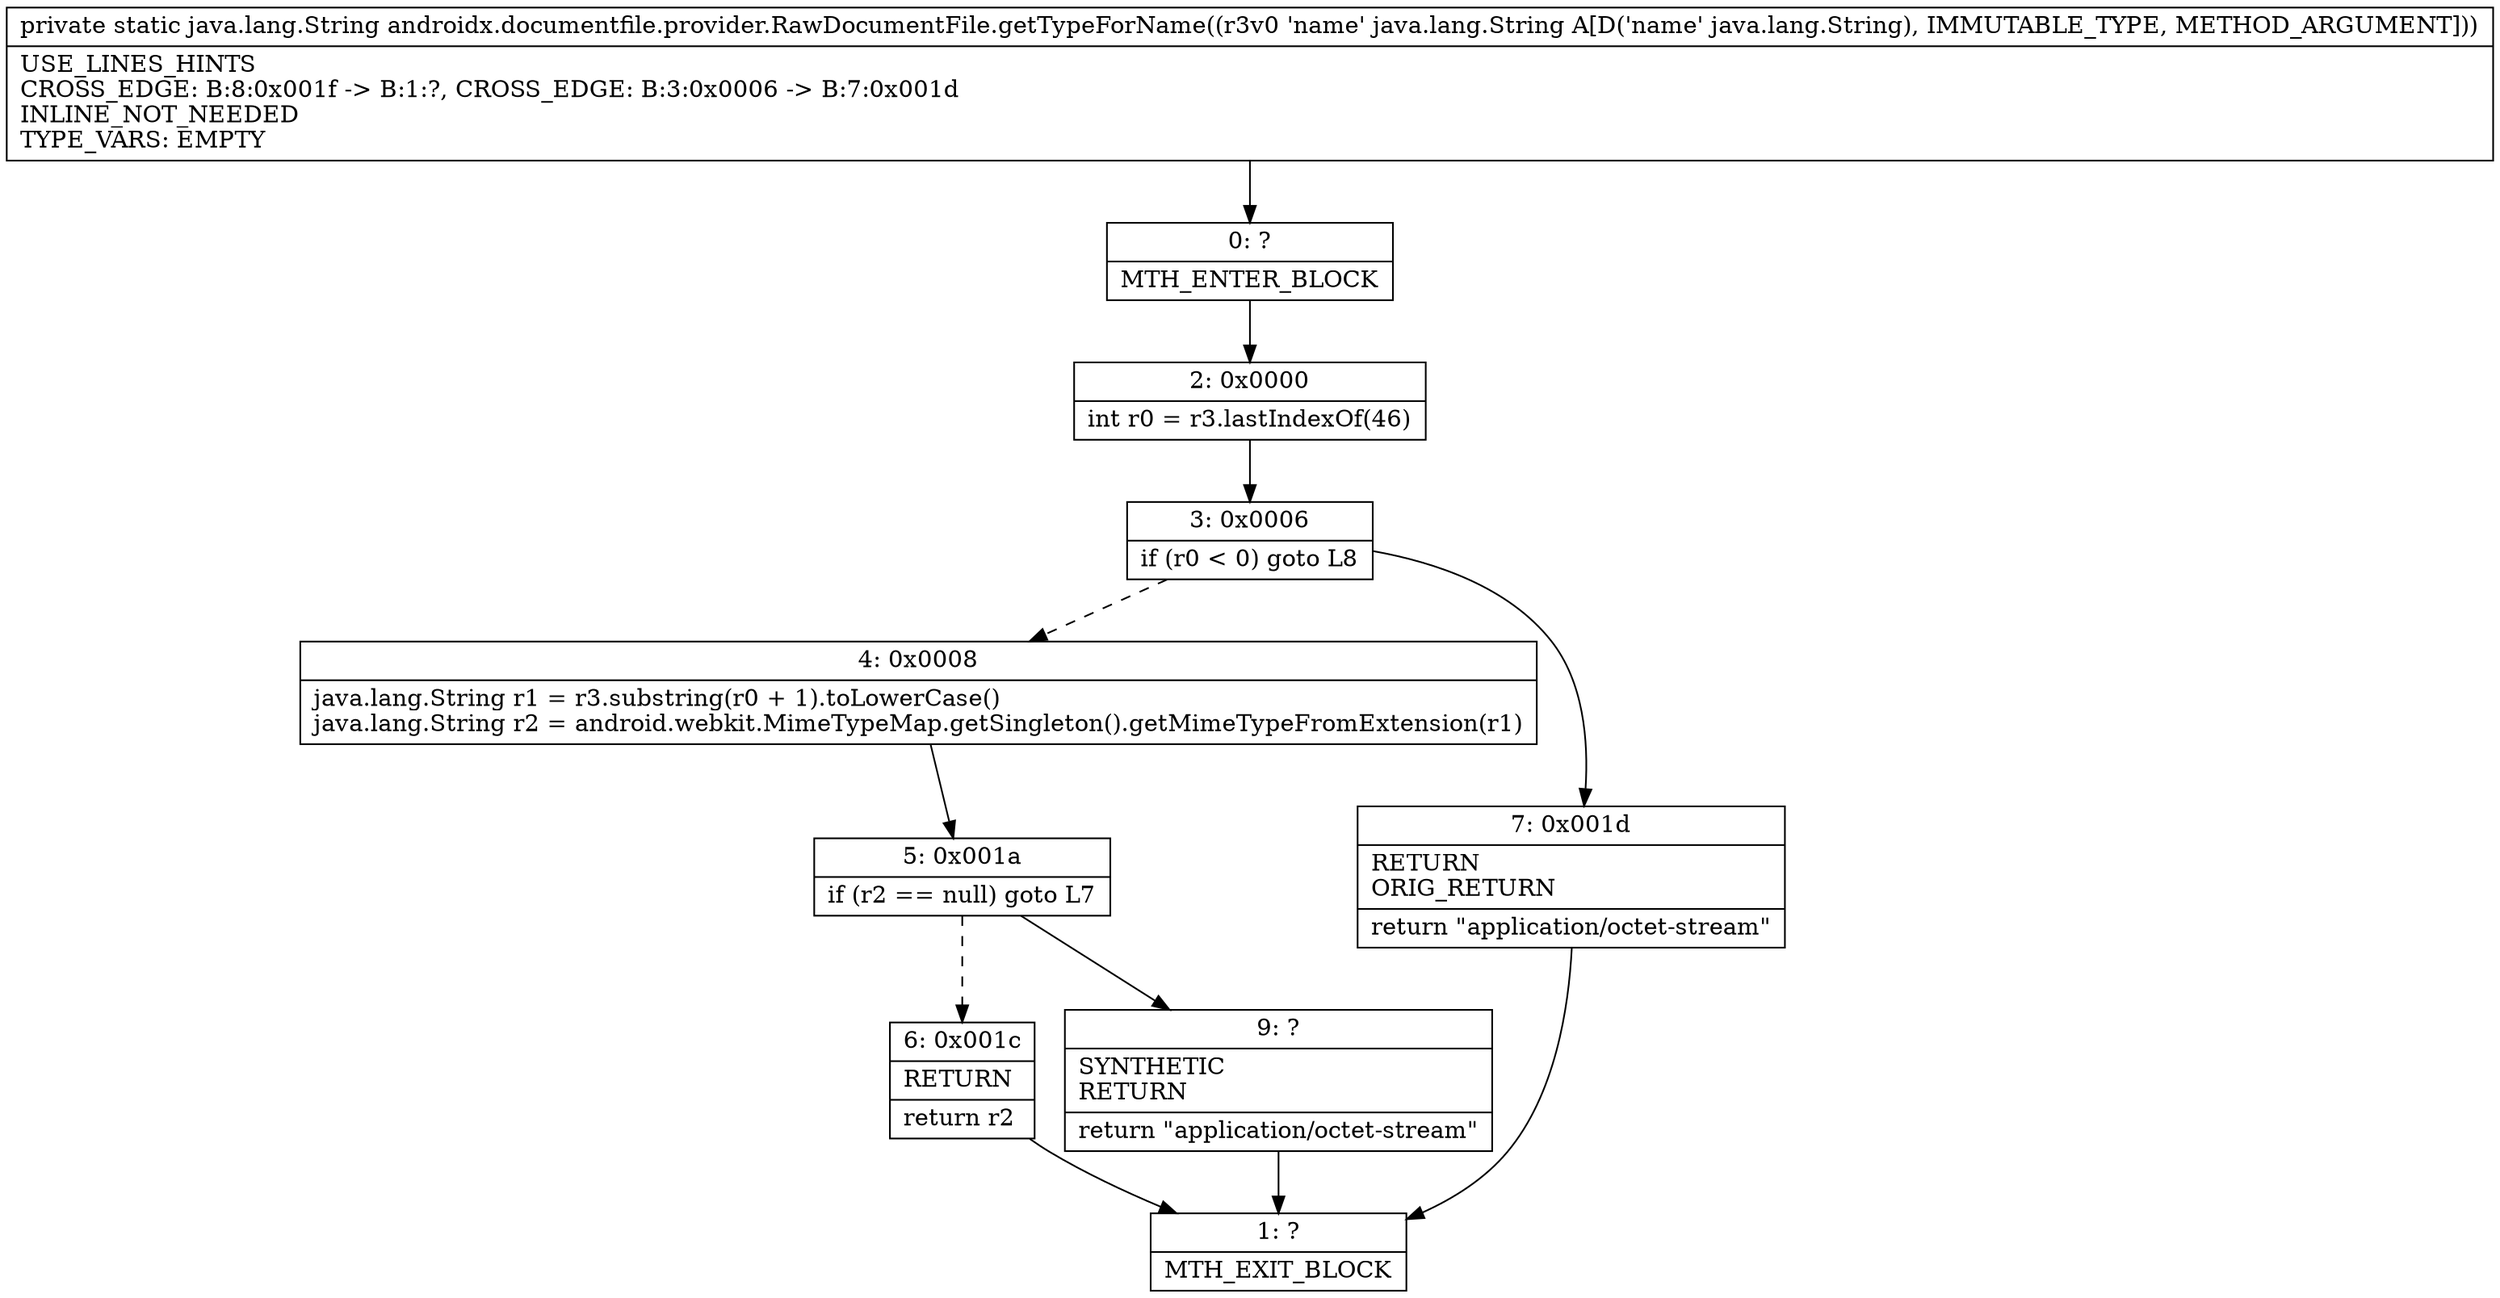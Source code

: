 digraph "CFG forandroidx.documentfile.provider.RawDocumentFile.getTypeForName(Ljava\/lang\/String;)Ljava\/lang\/String;" {
Node_0 [shape=record,label="{0\:\ ?|MTH_ENTER_BLOCK\l}"];
Node_2 [shape=record,label="{2\:\ 0x0000|int r0 = r3.lastIndexOf(46)\l}"];
Node_3 [shape=record,label="{3\:\ 0x0006|if (r0 \< 0) goto L8\l}"];
Node_4 [shape=record,label="{4\:\ 0x0008|java.lang.String r1 = r3.substring(r0 + 1).toLowerCase()\ljava.lang.String r2 = android.webkit.MimeTypeMap.getSingleton().getMimeTypeFromExtension(r1)\l}"];
Node_5 [shape=record,label="{5\:\ 0x001a|if (r2 == null) goto L7\l}"];
Node_6 [shape=record,label="{6\:\ 0x001c|RETURN\l|return r2\l}"];
Node_1 [shape=record,label="{1\:\ ?|MTH_EXIT_BLOCK\l}"];
Node_9 [shape=record,label="{9\:\ ?|SYNTHETIC\lRETURN\l|return \"application\/octet\-stream\"\l}"];
Node_7 [shape=record,label="{7\:\ 0x001d|RETURN\lORIG_RETURN\l|return \"application\/octet\-stream\"\l}"];
MethodNode[shape=record,label="{private static java.lang.String androidx.documentfile.provider.RawDocumentFile.getTypeForName((r3v0 'name' java.lang.String A[D('name' java.lang.String), IMMUTABLE_TYPE, METHOD_ARGUMENT]))  | USE_LINES_HINTS\lCROSS_EDGE: B:8:0x001f \-\> B:1:?, CROSS_EDGE: B:3:0x0006 \-\> B:7:0x001d\lINLINE_NOT_NEEDED\lTYPE_VARS: EMPTY\l}"];
MethodNode -> Node_0;Node_0 -> Node_2;
Node_2 -> Node_3;
Node_3 -> Node_4[style=dashed];
Node_3 -> Node_7;
Node_4 -> Node_5;
Node_5 -> Node_6[style=dashed];
Node_5 -> Node_9;
Node_6 -> Node_1;
Node_9 -> Node_1;
Node_7 -> Node_1;
}


